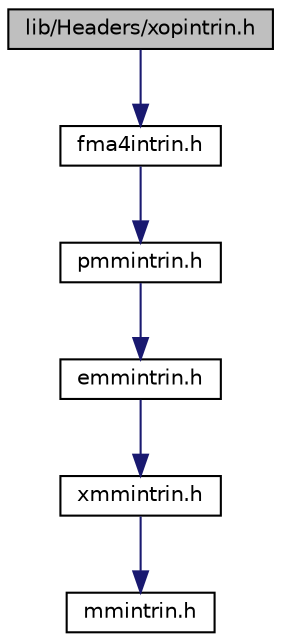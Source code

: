 digraph "lib/Headers/xopintrin.h"
{
 // LATEX_PDF_SIZE
  bgcolor="transparent";
  edge [fontname="Helvetica",fontsize="10",labelfontname="Helvetica",labelfontsize="10"];
  node [fontname="Helvetica",fontsize="10",shape=record];
  Node1 [label="lib/Headers/xopintrin.h",height=0.2,width=0.4,color="black", fillcolor="grey75", style="filled", fontcolor="black",tooltip=" "];
  Node1 -> Node2 [color="midnightblue",fontsize="10",style="solid",fontname="Helvetica"];
  Node2 [label="fma4intrin.h",height=0.2,width=0.4,color="black",URL="$fma4intrin_8h.html",tooltip=" "];
  Node2 -> Node3 [color="midnightblue",fontsize="10",style="solid",fontname="Helvetica"];
  Node3 [label="pmmintrin.h",height=0.2,width=0.4,color="black",URL="$pmmintrin_8h.html",tooltip=" "];
  Node3 -> Node4 [color="midnightblue",fontsize="10",style="solid",fontname="Helvetica"];
  Node4 [label="emmintrin.h",height=0.2,width=0.4,color="black",URL="$emmintrin_8h.html",tooltip=" "];
  Node4 -> Node5 [color="midnightblue",fontsize="10",style="solid",fontname="Helvetica"];
  Node5 [label="xmmintrin.h",height=0.2,width=0.4,color="black",URL="$xmmintrin_8h.html",tooltip=" "];
  Node5 -> Node6 [color="midnightblue",fontsize="10",style="solid",fontname="Helvetica"];
  Node6 [label="mmintrin.h",height=0.2,width=0.4,color="black",URL="$mmintrin_8h.html",tooltip=" "];
}
